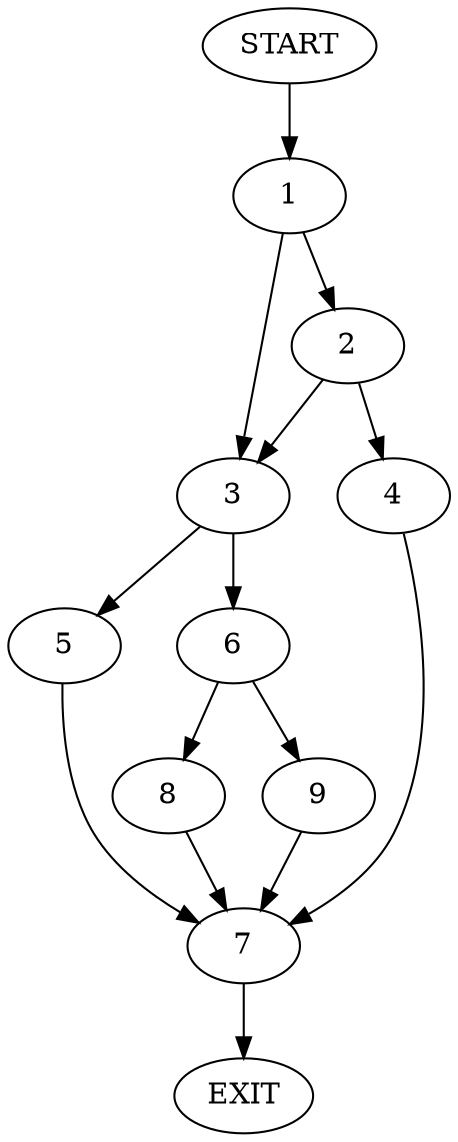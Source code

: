 digraph {
0 [label="START"]
10 [label="EXIT"]
0 -> 1
1 -> 2
1 -> 3
2 -> 4
2 -> 3
3 -> 5
3 -> 6
4 -> 7
7 -> 10
6 -> 8
6 -> 9
5 -> 7
9 -> 7
8 -> 7
}
